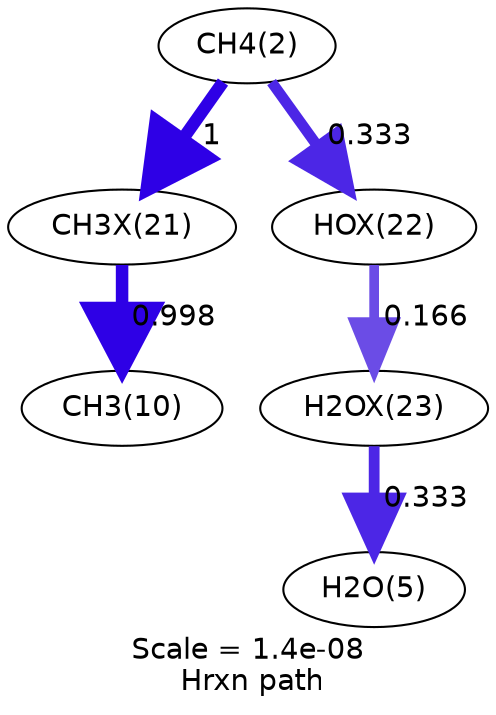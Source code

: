 digraph reaction_paths {
center=1;
s3 -> s25[fontname="Helvetica", style="setlinewidth(6)", arrowsize=3, color="0.7, 1.5, 0.9"
, label=" 1"];
s3 -> s26[fontname="Helvetica", style="setlinewidth(5.17)", arrowsize=2.59, color="0.7, 0.833, 0.9"
, label=" 0.333"];
s25 -> s11[fontname="Helvetica", style="setlinewidth(6)", arrowsize=3, color="0.7, 1.5, 0.9"
, label=" 0.998"];
s26 -> s27[fontname="Helvetica", style="setlinewidth(4.65)", arrowsize=2.32, color="0.7, 0.666, 0.9"
, label=" 0.166"];
s27 -> s6[fontname="Helvetica", style="setlinewidth(5.17)", arrowsize=2.58, color="0.7, 0.833, 0.9"
, label=" 0.333"];
s3 [ fontname="Helvetica", label="CH4(2)"];
s6 [ fontname="Helvetica", label="H2O(5)"];
s11 [ fontname="Helvetica", label="CH3(10)"];
s25 [ fontname="Helvetica", label="CH3X(21)"];
s26 [ fontname="Helvetica", label="HOX(22)"];
s27 [ fontname="Helvetica", label="H2OX(23)"];
 label = "Scale = 1.4e-08\l Hrxn path";
 fontname = "Helvetica";
}
